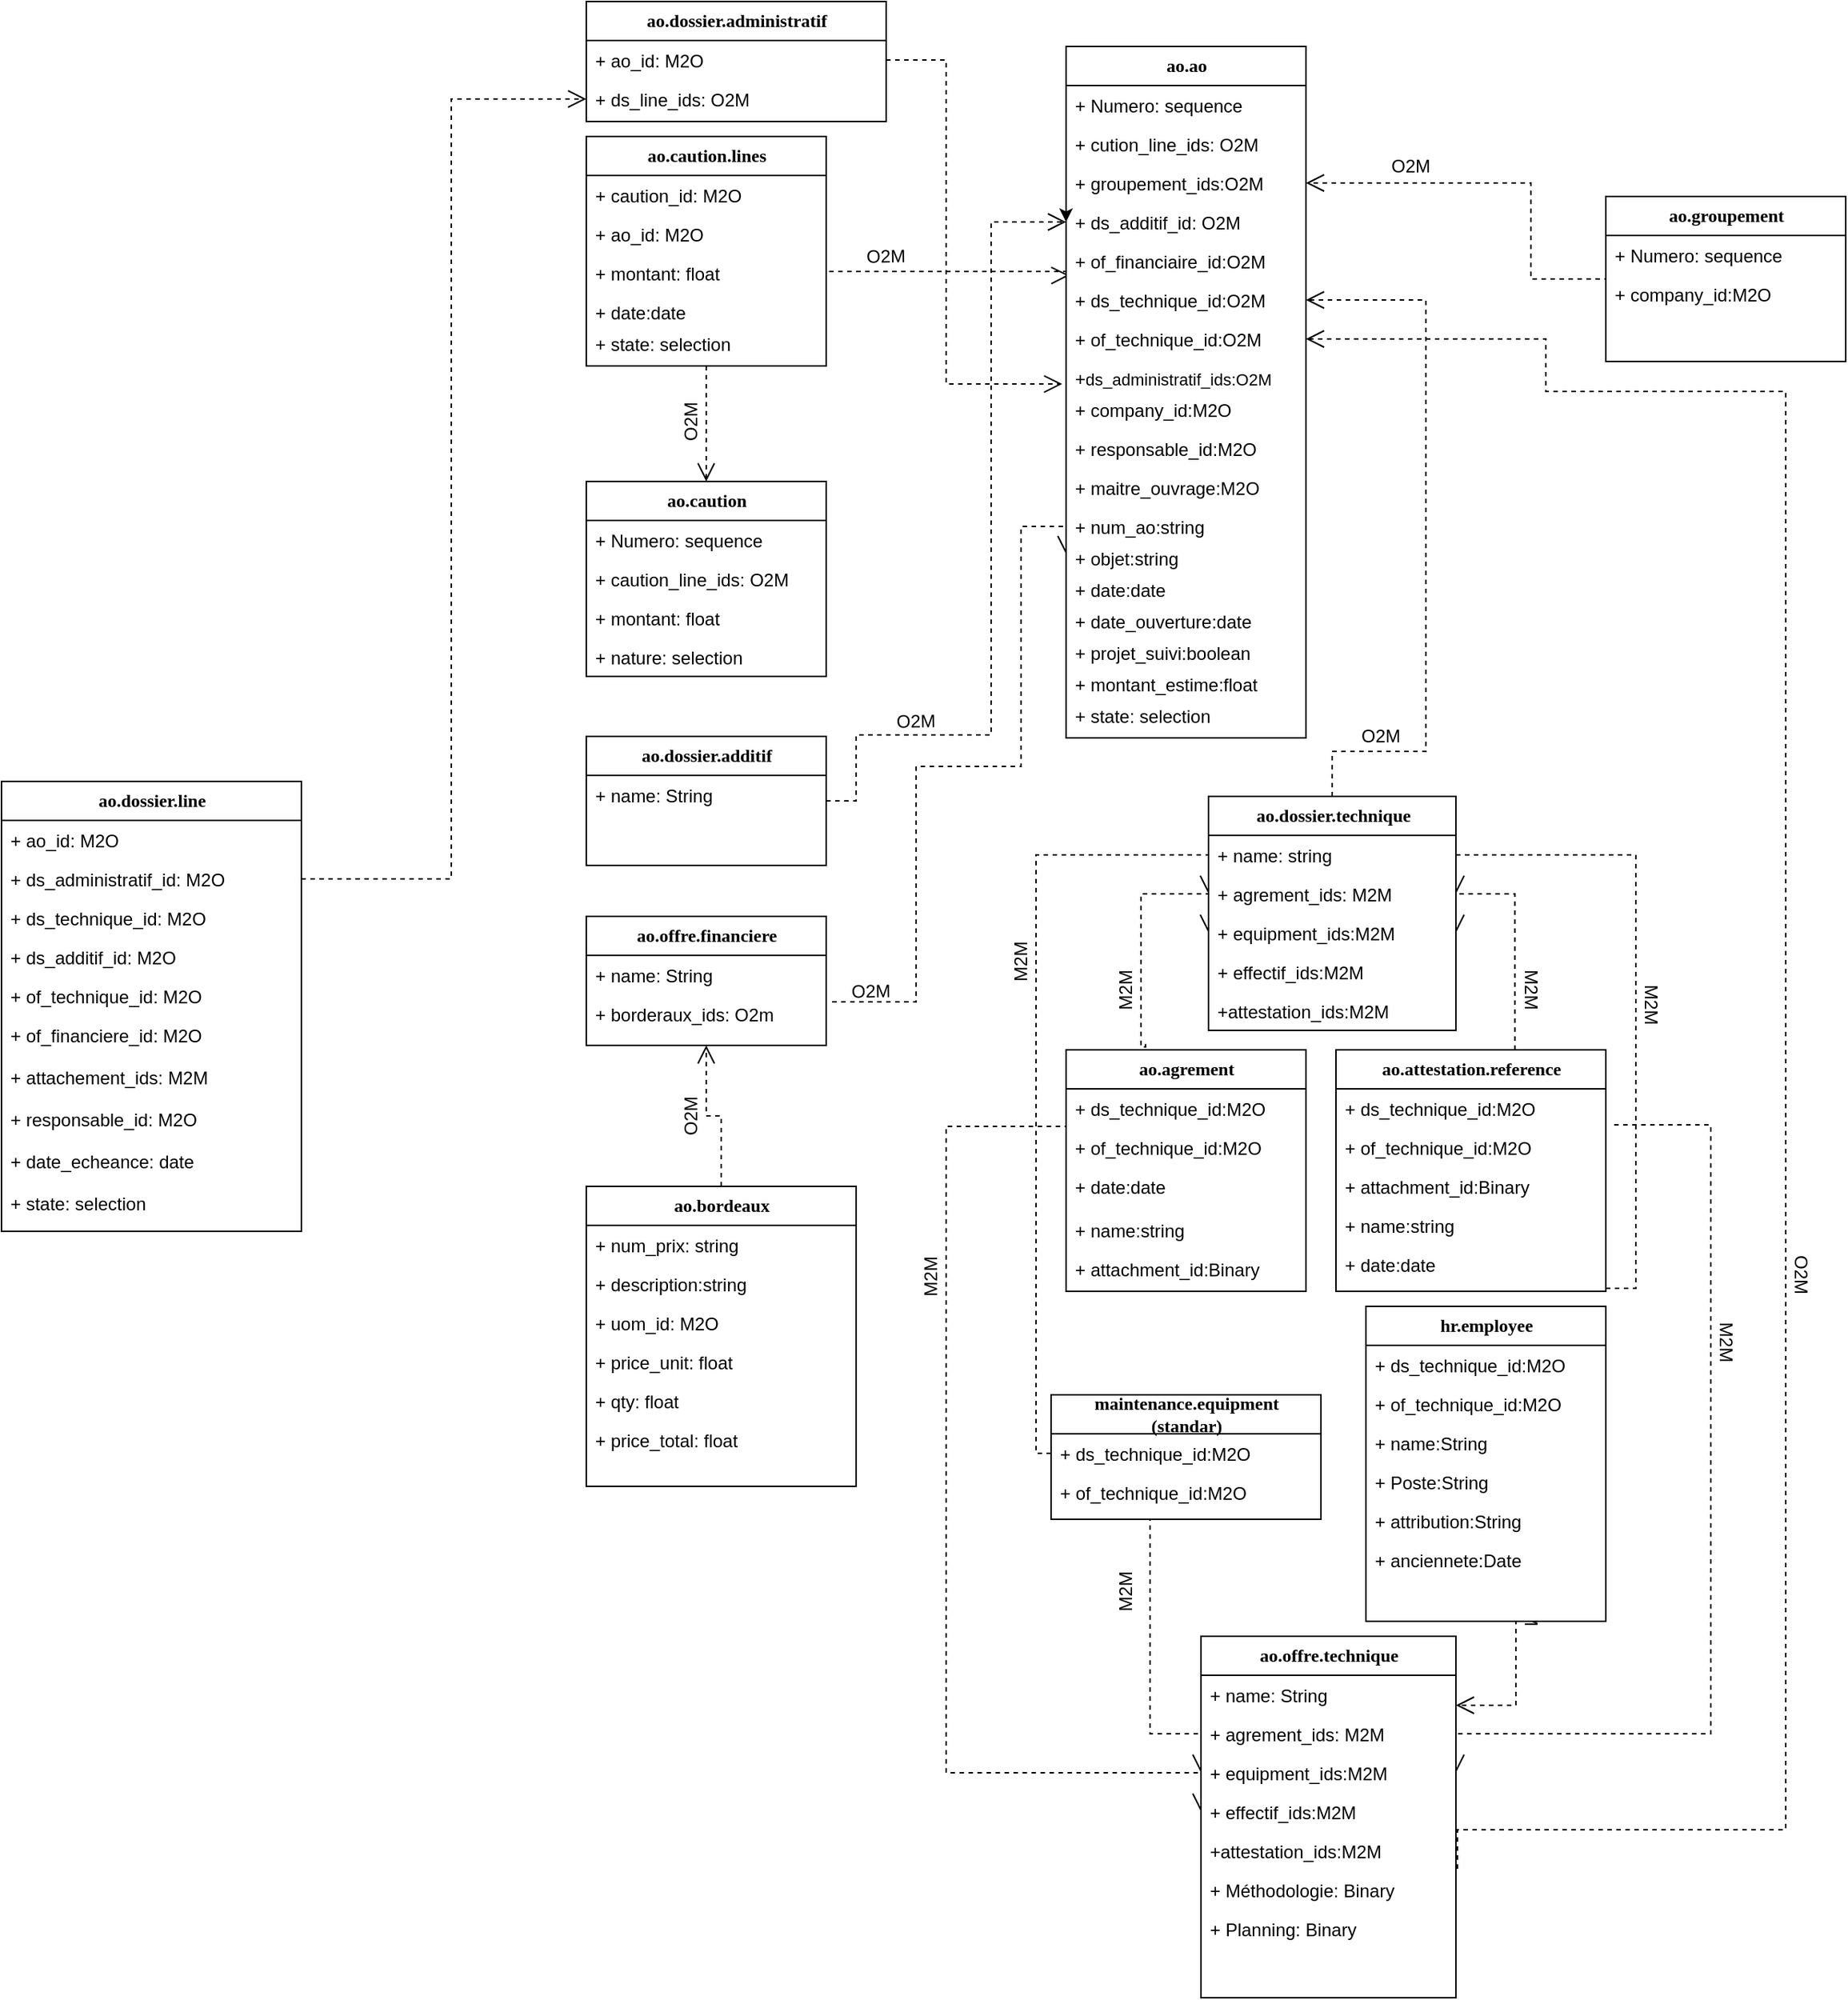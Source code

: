 <mxfile version="13.4.1" type="github"><diagram name="Page-1" id="c4acf3e9-155e-7222-9cf6-157b1a14988f"><mxGraphModel dx="2205" dy="1876" grid="1" gridSize="10" guides="1" tooltips="1" connect="1" arrows="1" fold="1" page="1" pageScale="1" pageWidth="850" pageHeight="1100" background="#ffffff" math="0" shadow="0"><root><mxCell id="0"/><mxCell id="1" parent="0"/><mxCell id="5d2195bd80daf111-40" style="edgeStyle=orthogonalEdgeStyle;rounded=0;html=1;dashed=1;labelBackgroundColor=none;startFill=0;endArrow=open;endFill=0;endSize=10;fontFamily=Verdana;fontSize=10;exitX=1;exitY=0.5;exitDx=0;exitDy=0;entryX=0;entryY=0.5;entryDx=0;entryDy=0;" parent="1" source="17acba5748e5396b-2" target="WV_lmoebEp6Y9uJP4gYy-7" edge="1"><mxGeometry relative="1" as="geometry"><Array as="points"><mxPoint x="190" y="323"/><mxPoint x="190" y="279"/><mxPoint x="280" y="279"/><mxPoint x="280" y="-63"/></Array><mxPoint x="170" y="279" as="sourcePoint"/><mxPoint x="340" y="190" as="targetPoint"/></mxGeometry></mxCell><mxCell id="WV_lmoebEp6Y9uJP4gYy-30" style="edgeStyle=orthogonalEdgeStyle;rounded=0;html=1;dashed=1;labelBackgroundColor=none;startFill=0;endArrow=open;endFill=0;endSize=10;fontFamily=Verdana;fontSize=10;exitX=0.5;exitY=0;exitDx=0;exitDy=0;entryX=1;entryY=0.5;entryDx=0;entryDy=0;" parent="1" source="5d2195bd80daf111-5" target="WV_lmoebEp6Y9uJP4gYy-10" edge="1"><mxGeometry relative="1" as="geometry"><Array as="points"><mxPoint x="508" y="290"/><mxPoint x="570" y="290"/><mxPoint x="570" y="-11"/></Array><mxPoint x="50" y="530" as="sourcePoint"/><mxPoint x="530" y="240" as="targetPoint"/></mxGeometry></mxCell><mxCell id="WV_lmoebEp6Y9uJP4gYy-31" style="edgeStyle=orthogonalEdgeStyle;rounded=0;html=1;dashed=1;labelBackgroundColor=none;startFill=0;endArrow=open;endFill=0;endSize=10;fontFamily=Verdana;fontSize=10;entryX=0.014;entryY=-0.131;entryDx=0;entryDy=0;entryPerimeter=0;" parent="1" target="WV_lmoebEp6Y9uJP4gYy-10" edge="1"><mxGeometry relative="1" as="geometry"><Array as="points"><mxPoint x="331" y="-30"/><mxPoint x="331" y="-27"/></Array><mxPoint x="172" y="-30" as="sourcePoint"/><mxPoint x="340" y="100" as="targetPoint"/></mxGeometry></mxCell><mxCell id="WV_lmoebEp6Y9uJP4gYy-32" style="edgeStyle=orthogonalEdgeStyle;rounded=0;html=1;dashed=1;labelBackgroundColor=none;startFill=0;endArrow=open;endFill=0;endSize=10;fontFamily=Verdana;fontSize=10;entryX=0.5;entryY=0;entryDx=0;entryDy=0;exitX=0.5;exitY=1;exitDx=0;exitDy=0;" parent="1" source="WV_lmoebEp6Y9uJP4gYy-11" target="17acba5748e5396b-30" edge="1"><mxGeometry relative="1" as="geometry"><Array as="points"/><mxPoint x="222.08" y="111.996" as="sourcePoint"/><mxPoint x="350" y="110" as="targetPoint"/></mxGeometry></mxCell><mxCell id="WV_lmoebEp6Y9uJP4gYy-33" style="edgeStyle=orthogonalEdgeStyle;rounded=0;html=1;dashed=1;labelBackgroundColor=none;startFill=0;endArrow=open;endFill=0;endSize=10;fontFamily=Verdana;fontSize=10;entryX=1;entryY=0.5;entryDx=0;entryDy=0;exitX=0.013;exitY=1.115;exitDx=0;exitDy=0;exitPerimeter=0;" parent="1" target="WV_lmoebEp6Y9uJP4gYy-8" edge="1"><mxGeometry relative="1" as="geometry"><Array as="points"><mxPoint x="640" y="-25"/><mxPoint x="640" y="-89"/></Array><mxPoint x="692.08" y="-25.01" as="sourcePoint"/><mxPoint x="500" y="161" as="targetPoint"/></mxGeometry></mxCell><mxCell id="WV_lmoebEp6Y9uJP4gYy-34" style="edgeStyle=orthogonalEdgeStyle;rounded=0;html=1;dashed=1;labelBackgroundColor=none;startFill=0;endArrow=open;endFill=0;endSize=10;fontFamily=Verdana;fontSize=10;entryX=0;entryY=0.5;entryDx=0;entryDy=0;exitX=0.331;exitY=-0.024;exitDx=0;exitDy=0;exitPerimeter=0;" parent="1" source="WV_lmoebEp6Y9uJP4gYy-18" target="5d2195bd80daf111-7" edge="1"><mxGeometry relative="1" as="geometry"><Array as="points"><mxPoint x="380" y="487"/><mxPoint x="380" y="385"/></Array><mxPoint x="140" y="299" as="sourcePoint"/><mxPoint x="140" y="249" as="targetPoint"/></mxGeometry></mxCell><mxCell id="WV_lmoebEp6Y9uJP4gYy-35" style="edgeStyle=orthogonalEdgeStyle;rounded=0;html=1;dashed=1;labelBackgroundColor=none;startFill=0;endArrow=open;endFill=0;endSize=10;fontFamily=Verdana;fontSize=10;entryX=1;entryY=0.5;entryDx=0;entryDy=0;exitX=0.663;exitY=0;exitDx=0;exitDy=0;exitPerimeter=0;" parent="1" source="WV_lmoebEp6Y9uJP4gYy-21" target="5d2195bd80daf111-7" edge="1"><mxGeometry relative="1" as="geometry"><Array as="points"><mxPoint x="629" y="385"/></Array><mxPoint x="392.96" y="497.008" as="sourcePoint"/><mxPoint x="430" y="404" as="targetPoint"/></mxGeometry></mxCell><mxCell id="WV_lmoebEp6Y9uJP4gYy-36" style="edgeStyle=orthogonalEdgeStyle;rounded=0;html=1;dashed=1;labelBackgroundColor=none;startFill=0;endArrow=open;endFill=0;endSize=10;fontFamily=Verdana;fontSize=10;entryX=0;entryY=0.5;entryDx=0;entryDy=0;exitX=0;exitY=0.5;exitDx=0;exitDy=0;" parent="1" source="WV_lmoebEp6Y9uJP4gYy-82" target="5d2195bd80daf111-6" edge="1"><mxGeometry relative="1" as="geometry"><Array as="points"><mxPoint x="310" y="758"/><mxPoint x="310" y="359"/><mxPoint x="425" y="359"/></Array><mxPoint x="329.04" y="639.004" as="sourcePoint"/><mxPoint x="430" y="404" as="targetPoint"/></mxGeometry></mxCell><mxCell id="WV_lmoebEp6Y9uJP4gYy-37" style="edgeStyle=orthogonalEdgeStyle;rounded=0;html=1;dashed=1;labelBackgroundColor=none;startFill=0;endArrow=open;endFill=0;endSize=10;fontFamily=Verdana;fontSize=10;entryX=1;entryY=0.5;entryDx=0;entryDy=0;exitX=1;exitY=0.5;exitDx=0;exitDy=0;" parent="1" target="5d2195bd80daf111-6" edge="1"><mxGeometry relative="1" as="geometry"><Array as="points"><mxPoint x="710" y="648"/><mxPoint x="710" y="359"/></Array><mxPoint x="690" y="648" as="sourcePoint"/><mxPoint x="590" y="404" as="targetPoint"/></mxGeometry></mxCell><mxCell id="WV_lmoebEp6Y9uJP4gYy-38" style="edgeStyle=orthogonalEdgeStyle;rounded=0;html=1;dashed=1;labelBackgroundColor=none;startFill=0;endArrow=open;endFill=0;endSize=10;fontFamily=Verdana;fontSize=10;entryX=0;entryY=0.5;entryDx=0;entryDy=0;" parent="1" target="WV_lmoebEp6Y9uJP4gYy-74" edge="1"><mxGeometry relative="1" as="geometry"><Array as="points"><mxPoint x="386" y="945"/></Array><mxPoint x="386" y="800" as="sourcePoint"/><mxPoint x="420" y="768" as="targetPoint"/></mxGeometry></mxCell><mxCell id="WV_lmoebEp6Y9uJP4gYy-39" style="edgeStyle=orthogonalEdgeStyle;rounded=0;html=1;dashed=1;labelBackgroundColor=none;startFill=0;endArrow=open;endFill=0;endSize=10;fontFamily=Verdana;fontSize=10;" parent="1" edge="1"><mxGeometry relative="1" as="geometry"><Array as="points"><mxPoint x="630" y="926"/></Array><mxPoint x="630" y="689" as="sourcePoint"/><mxPoint x="590" y="926" as="targetPoint"/></mxGeometry></mxCell><mxCell id="WV_lmoebEp6Y9uJP4gYy-41" style="edgeStyle=orthogonalEdgeStyle;rounded=0;html=1;dashed=1;labelBackgroundColor=none;startFill=0;endArrow=open;endFill=0;endSize=10;fontFamily=Verdana;fontSize=10;entryX=0;entryY=0.5;entryDx=0;entryDy=0;exitX=0.013;exitY=-0.038;exitDx=0;exitDy=0;exitPerimeter=0;" parent="1" target="WV_lmoebEp6Y9uJP4gYy-75" edge="1"><mxGeometry relative="1" as="geometry"><Array as="points"><mxPoint x="250" y="540"/><mxPoint x="250" y="971"/></Array><mxPoint x="332.08" y="540.012" as="sourcePoint"/><mxPoint x="420" y="769" as="targetPoint"/></mxGeometry></mxCell><mxCell id="WV_lmoebEp6Y9uJP4gYy-42" style="edgeStyle=orthogonalEdgeStyle;rounded=0;html=1;dashed=1;labelBackgroundColor=none;startFill=0;endArrow=open;endFill=0;endSize=10;fontFamily=Verdana;fontSize=10;entryX=1;entryY=0.5;entryDx=0;entryDy=0;exitX=1.031;exitY=0.923;exitDx=0;exitDy=0;exitPerimeter=0;" parent="1" target="WV_lmoebEp6Y9uJP4gYy-74" edge="1"><mxGeometry relative="1" as="geometry"><Array as="points"><mxPoint x="760" y="539"/><mxPoint x="760" y="945"/></Array><mxPoint x="695.58" y="538.998" as="sourcePoint"/><mxPoint x="590" y="769" as="targetPoint"/></mxGeometry></mxCell><mxCell id="WV_lmoebEp6Y9uJP4gYy-43" style="edgeStyle=orthogonalEdgeStyle;rounded=0;html=1;dashed=1;labelBackgroundColor=none;startFill=0;endArrow=open;endFill=0;endSize=10;fontFamily=Verdana;fontSize=10;entryX=1;entryY=0.5;entryDx=0;entryDy=0;exitX=1.006;exitY=0.962;exitDx=0;exitDy=0;exitPerimeter=0;" parent="1" source="WV_lmoebEp6Y9uJP4gYy-76" target="WV_lmoebEp6Y9uJP4gYy-68" edge="1"><mxGeometry relative="1" as="geometry"><Array as="points"><mxPoint x="810" y="1009"/><mxPoint x="810" y="50"/><mxPoint x="650" y="50"/><mxPoint x="650" y="15"/></Array><mxPoint x="694.96" y="499.998" as="sourcePoint"/><mxPoint x="590" y="755" as="targetPoint"/></mxGeometry></mxCell><mxCell id="17acba5748e5396b-30" value="&lt;b&gt;&lt;font style=&quot;font-size: 12px&quot;&gt;ao.caution&lt;/font&gt;&lt;/b&gt;" style="swimlane;html=1;fontStyle=0;childLayout=stackLayout;horizontal=1;startSize=26;fillColor=none;horizontalStack=0;resizeParent=1;resizeLast=0;collapsible=1;marginBottom=0;swimlaneFillColor=#ffffff;rounded=0;shadow=0;comic=0;labelBackgroundColor=none;strokeWidth=1;fontFamily=Verdana;fontSize=10;align=center;" parent="1" vertex="1"><mxGeometry x="10" y="110" width="160" height="130" as="geometry"/></mxCell><mxCell id="WV_lmoebEp6Y9uJP4gYy-109" value="+ Numero: sequence" style="text;html=1;strokeColor=none;fillColor=none;align=left;verticalAlign=top;spacingLeft=4;spacingRight=4;whiteSpace=wrap;overflow=hidden;rotatable=0;points=[[0,0.5],[1,0.5]];portConstraint=eastwest;" parent="17acba5748e5396b-30" vertex="1"><mxGeometry y="26" width="160" height="26" as="geometry"/></mxCell><mxCell id="17acba5748e5396b-31" value="+ caution_line_ids: O2M" style="text;html=1;strokeColor=none;fillColor=none;align=left;verticalAlign=top;spacingLeft=4;spacingRight=4;whiteSpace=wrap;overflow=hidden;rotatable=0;points=[[0,0.5],[1,0.5]];portConstraint=eastwest;" parent="17acba5748e5396b-30" vertex="1"><mxGeometry y="52" width="160" height="26" as="geometry"/></mxCell><mxCell id="WV_lmoebEp6Y9uJP4gYy-96" value="+ montant: float" style="text;html=1;strokeColor=none;fillColor=none;align=left;verticalAlign=top;spacingLeft=4;spacingRight=4;whiteSpace=wrap;overflow=hidden;rotatable=0;points=[[0,0.5],[1,0.5]];portConstraint=eastwest;" parent="17acba5748e5396b-30" vertex="1"><mxGeometry y="78" width="160" height="26" as="geometry"/></mxCell><mxCell id="WV_lmoebEp6Y9uJP4gYy-111" value="+ nature: selection" style="text;html=1;strokeColor=none;fillColor=none;align=left;verticalAlign=top;spacingLeft=4;spacingRight=4;whiteSpace=wrap;overflow=hidden;rotatable=0;points=[[0,0.5],[1,0.5]];portConstraint=eastwest;" parent="17acba5748e5396b-30" vertex="1"><mxGeometry y="104" width="160" height="26" as="geometry"/></mxCell><mxCell id="WV_lmoebEp6Y9uJP4gYy-44" value="&lt;font size=&quot;1&quot;&gt;&lt;b style=&quot;font-size: 12px&quot;&gt;ao.offre.financiere&lt;/b&gt;&lt;/font&gt; " style="swimlane;html=1;fontStyle=0;childLayout=stackLayout;horizontal=1;startSize=26;fillColor=none;horizontalStack=0;resizeParent=1;resizeLast=0;collapsible=1;marginBottom=0;swimlaneFillColor=#ffffff;rounded=0;shadow=0;comic=0;labelBackgroundColor=none;strokeWidth=1;fontFamily=Verdana;fontSize=10;align=center;" parent="1" vertex="1"><mxGeometry x="10" y="400" width="160" height="86" as="geometry"><mxRectangle x="10" y="400" width="130" height="26" as="alternateBounds"/></mxGeometry></mxCell><mxCell id="WV_lmoebEp6Y9uJP4gYy-166" value="+ name: String" style="text;html=1;strokeColor=none;fillColor=none;align=left;verticalAlign=top;spacingLeft=4;spacingRight=4;whiteSpace=wrap;overflow=hidden;rotatable=0;points=[[0,0.5],[1,0.5]];portConstraint=eastwest;" parent="WV_lmoebEp6Y9uJP4gYy-44" vertex="1"><mxGeometry y="26" width="160" height="26" as="geometry"/></mxCell><mxCell id="WV_lmoebEp6Y9uJP4gYy-45" value="+ borderaux_ids: O2m" style="text;html=1;strokeColor=none;fillColor=none;align=left;verticalAlign=top;spacingLeft=4;spacingRight=4;whiteSpace=wrap;overflow=hidden;rotatable=0;points=[[0,0.5],[1,0.5]];portConstraint=eastwest;" parent="WV_lmoebEp6Y9uJP4gYy-44" vertex="1"><mxGeometry y="52" width="160" height="26" as="geometry"/></mxCell><mxCell id="WV_lmoebEp6Y9uJP4gYy-47" style="edgeStyle=orthogonalEdgeStyle;rounded=0;html=1;dashed=1;labelBackgroundColor=none;startFill=0;endArrow=open;endFill=0;endSize=10;fontFamily=Verdana;fontSize=10;exitX=1.025;exitY=0.192;exitDx=0;exitDy=0;exitPerimeter=0;entryX=0;entryY=0.5;entryDx=0;entryDy=0;" parent="1" target="WV_lmoebEp6Y9uJP4gYy-114" edge="1"><mxGeometry relative="1" as="geometry"><Array as="points"><mxPoint x="230" y="457"/><mxPoint x="230" y="300"/><mxPoint x="300" y="300"/><mxPoint x="300" y="140"/><mxPoint x="330" y="140"/></Array><mxPoint x="174" y="456.992" as="sourcePoint"/><mxPoint x="350" y="134" as="targetPoint"/></mxGeometry></mxCell><mxCell id="5d2195bd80daf111-1" value="&lt;font style=&quot;font-size: 12px&quot;&gt;&lt;b&gt;ao.bordeaux&lt;/b&gt;&lt;/font&gt;" style="swimlane;html=1;fontStyle=0;childLayout=stackLayout;horizontal=1;startSize=26;fillColor=none;horizontalStack=0;resizeParent=1;resizeLast=0;collapsible=1;marginBottom=0;swimlaneFillColor=#ffffff;rounded=0;shadow=0;comic=0;labelBackgroundColor=none;strokeWidth=1;fontFamily=Verdana;fontSize=10;align=center;" parent="1" vertex="1"><mxGeometry x="10" y="580" width="180" height="200" as="geometry"/></mxCell><mxCell id="WV_lmoebEp6Y9uJP4gYy-103" value="+ num_prix: string" style="text;html=1;strokeColor=none;fillColor=none;align=left;verticalAlign=top;spacingLeft=4;spacingRight=4;whiteSpace=wrap;overflow=hidden;rotatable=0;points=[[0,0.5],[1,0.5]];portConstraint=eastwest;" parent="5d2195bd80daf111-1" vertex="1"><mxGeometry y="26" width="180" height="26" as="geometry"/></mxCell><mxCell id="WV_lmoebEp6Y9uJP4gYy-104" value="+ description:string" style="text;html=1;strokeColor=none;fillColor=none;align=left;verticalAlign=top;spacingLeft=4;spacingRight=4;whiteSpace=wrap;overflow=hidden;rotatable=0;points=[[0,0.5],[1,0.5]];portConstraint=eastwest;" parent="5d2195bd80daf111-1" vertex="1"><mxGeometry y="52" width="180" height="26" as="geometry"/></mxCell><mxCell id="WV_lmoebEp6Y9uJP4gYy-105" value="+ uom_id: M2O" style="text;html=1;strokeColor=none;fillColor=none;align=left;verticalAlign=top;spacingLeft=4;spacingRight=4;whiteSpace=wrap;overflow=hidden;rotatable=0;points=[[0,0.5],[1,0.5]];portConstraint=eastwest;" parent="5d2195bd80daf111-1" vertex="1"><mxGeometry y="78" width="180" height="26" as="geometry"/></mxCell><mxCell id="WV_lmoebEp6Y9uJP4gYy-106" value="+ price_unit: float" style="text;html=1;strokeColor=none;fillColor=none;align=left;verticalAlign=top;spacingLeft=4;spacingRight=4;whiteSpace=wrap;overflow=hidden;rotatable=0;points=[[0,0.5],[1,0.5]];portConstraint=eastwest;" parent="5d2195bd80daf111-1" vertex="1"><mxGeometry y="104" width="180" height="26" as="geometry"/></mxCell><mxCell id="WV_lmoebEp6Y9uJP4gYy-107" value="+ qty: float" style="text;html=1;strokeColor=none;fillColor=none;align=left;verticalAlign=top;spacingLeft=4;spacingRight=4;whiteSpace=wrap;overflow=hidden;rotatable=0;points=[[0,0.5],[1,0.5]];portConstraint=eastwest;" parent="5d2195bd80daf111-1" vertex="1"><mxGeometry y="130" width="180" height="26" as="geometry"/></mxCell><mxCell id="WV_lmoebEp6Y9uJP4gYy-108" value="+ price_total: float" style="text;html=1;strokeColor=none;fillColor=none;align=left;verticalAlign=top;spacingLeft=4;spacingRight=4;whiteSpace=wrap;overflow=hidden;rotatable=0;points=[[0,0.5],[1,0.5]];portConstraint=eastwest;" parent="5d2195bd80daf111-1" vertex="1"><mxGeometry y="156" width="180" height="26" as="geometry"/></mxCell><mxCell id="WV_lmoebEp6Y9uJP4gYy-48" style="edgeStyle=orthogonalEdgeStyle;rounded=0;html=1;dashed=1;labelBackgroundColor=none;startFill=0;endArrow=open;endFill=0;endSize=10;fontFamily=Verdana;fontSize=10;exitX=0.5;exitY=0;exitDx=0;exitDy=0;entryX=0.5;entryY=1;entryDx=0;entryDy=0;" parent="1" source="5d2195bd80daf111-1" target="WV_lmoebEp6Y9uJP4gYy-44" edge="1"><mxGeometry relative="1" as="geometry"><Array as="points"/><mxPoint x="184" y="466.992" as="sourcePoint"/><mxPoint x="90" y="520" as="targetPoint"/></mxGeometry></mxCell><mxCell id="WV_lmoebEp6Y9uJP4gYy-49" value="M2M" style="text;html=1;strokeColor=none;fillColor=none;align=center;verticalAlign=middle;whiteSpace=wrap;rounded=0;rotation=90;" parent="1" vertex="1"><mxGeometry x="620" y="439" width="40" height="20" as="geometry"/></mxCell><mxCell id="WV_lmoebEp6Y9uJP4gYy-50" value="M2M" style="text;html=1;strokeColor=none;fillColor=none;align=center;verticalAlign=middle;whiteSpace=wrap;rounded=0;rotation=90;" parent="1" vertex="1"><mxGeometry x="620" y="850" width="40" height="20" as="geometry"/></mxCell><mxCell id="WV_lmoebEp6Y9uJP4gYy-52" value="M2M" style="text;html=1;strokeColor=none;fillColor=none;align=center;verticalAlign=middle;whiteSpace=wrap;rounded=0;rotation=-90;" parent="1" vertex="1"><mxGeometry x="350" y="840" width="40" height="20" as="geometry"/></mxCell><mxCell id="WV_lmoebEp6Y9uJP4gYy-53" value="M2M" style="text;html=1;strokeColor=none;fillColor=none;align=center;verticalAlign=middle;whiteSpace=wrap;rounded=0;rotation=-90;" parent="1" vertex="1"><mxGeometry x="350" y="439" width="40" height="20" as="geometry"/></mxCell><mxCell id="WV_lmoebEp6Y9uJP4gYy-54" value="M2M" style="text;html=1;strokeColor=none;fillColor=none;align=center;verticalAlign=middle;whiteSpace=wrap;rounded=0;rotation=-90;" parent="1" vertex="1"><mxGeometry x="280" y="420" width="40" height="20" as="geometry"/></mxCell><mxCell id="WV_lmoebEp6Y9uJP4gYy-55" value="M2M" style="text;html=1;strokeColor=none;fillColor=none;align=center;verticalAlign=middle;whiteSpace=wrap;rounded=0;rotation=-90;" parent="1" vertex="1"><mxGeometry x="220" y="630" width="40" height="20" as="geometry"/></mxCell><mxCell id="WV_lmoebEp6Y9uJP4gYy-56" value="M2M" style="text;html=1;strokeColor=none;fillColor=none;align=center;verticalAlign=middle;whiteSpace=wrap;rounded=0;rotation=90;" parent="1" vertex="1"><mxGeometry x="700" y="449" width="40" height="20" as="geometry"/></mxCell><mxCell id="WV_lmoebEp6Y9uJP4gYy-57" value="M2M" style="text;html=1;strokeColor=none;fillColor=none;align=center;verticalAlign=middle;whiteSpace=wrap;rounded=0;rotation=90;" parent="1" vertex="1"><mxGeometry x="750" y="674" width="40" height="20" as="geometry"/></mxCell><mxCell id="WV_lmoebEp6Y9uJP4gYy-58" value="O2M" style="text;html=1;strokeColor=none;fillColor=none;align=center;verticalAlign=middle;whiteSpace=wrap;rounded=0;rotation=-90;" parent="1" vertex="1"><mxGeometry x="60" y="523" width="40" height="20" as="geometry"/></mxCell><mxCell id="WV_lmoebEp6Y9uJP4gYy-59" value="O2M" style="text;html=1;strokeColor=none;fillColor=none;align=center;verticalAlign=middle;whiteSpace=wrap;rounded=0;rotation=-90;" parent="1" vertex="1"><mxGeometry x="60" y="60" width="40" height="20" as="geometry"/></mxCell><mxCell id="WV_lmoebEp6Y9uJP4gYy-61" value="O2M" style="text;html=1;strokeColor=none;fillColor=none;align=center;verticalAlign=middle;whiteSpace=wrap;rounded=0;rotation=-1;" parent="1" vertex="1"><mxGeometry x="190" y="-50" width="40" height="20" as="geometry"/></mxCell><mxCell id="WV_lmoebEp6Y9uJP4gYy-62" value="O2M" style="text;html=1;strokeColor=none;fillColor=none;align=center;verticalAlign=middle;whiteSpace=wrap;rounded=0;rotation=0;" parent="1" vertex="1"><mxGeometry x="540" y="-110" width="40" height="20" as="geometry"/></mxCell><mxCell id="WV_lmoebEp6Y9uJP4gYy-63" value="O2M" style="text;html=1;strokeColor=none;fillColor=none;align=center;verticalAlign=middle;whiteSpace=wrap;rounded=0;rotation=-1;" parent="1" vertex="1"><mxGeometry x="210" y="260" width="40" height="20" as="geometry"/></mxCell><mxCell id="WV_lmoebEp6Y9uJP4gYy-64" value="O2M" style="text;html=1;strokeColor=none;fillColor=none;align=center;verticalAlign=middle;whiteSpace=wrap;rounded=0;rotation=-1;" parent="1" vertex="1"><mxGeometry x="180" y="440" width="40" height="20" as="geometry"/></mxCell><mxCell id="WV_lmoebEp6Y9uJP4gYy-65" value="O2M" style="text;html=1;strokeColor=none;fillColor=none;align=center;verticalAlign=middle;whiteSpace=wrap;rounded=0;rotation=90;" parent="1" vertex="1"><mxGeometry x="800" y="629" width="40" height="20" as="geometry"/></mxCell><mxCell id="WV_lmoebEp6Y9uJP4gYy-66" value="O2M" style="text;html=1;strokeColor=none;fillColor=none;align=center;verticalAlign=middle;whiteSpace=wrap;rounded=0;rotation=0;" parent="1" vertex="1"><mxGeometry x="520" y="270" width="40" height="20" as="geometry"/></mxCell><mxCell id="17acba5748e5396b-20" value="&lt;b&gt;&lt;font style=&quot;font-size: 12px&quot;&gt;ao.groupement&lt;/font&gt;&lt;/b&gt;" style="swimlane;html=1;fontStyle=0;childLayout=stackLayout;horizontal=1;startSize=26;fillColor=none;horizontalStack=0;resizeParent=1;resizeLast=0;collapsible=1;marginBottom=0;swimlaneFillColor=#ffffff;rounded=0;shadow=0;comic=0;labelBackgroundColor=none;strokeWidth=1;fontFamily=Verdana;fontSize=10;align=center;" parent="1" vertex="1"><mxGeometry x="690" y="-80" width="160" height="110" as="geometry"/></mxCell><mxCell id="WV_lmoebEp6Y9uJP4gYy-88" value="+ Numero: sequence" style="text;html=1;strokeColor=none;fillColor=none;align=left;verticalAlign=top;spacingLeft=4;spacingRight=4;whiteSpace=wrap;overflow=hidden;rotatable=0;points=[[0,0.5],[1,0.5]];portConstraint=eastwest;" parent="17acba5748e5396b-20" vertex="1"><mxGeometry y="26" width="160" height="26" as="geometry"/></mxCell><mxCell id="WV_lmoebEp6Y9uJP4gYy-110" value="+ company_id:M2O" style="text;html=1;strokeColor=none;fillColor=none;align=left;verticalAlign=top;spacingLeft=4;spacingRight=4;whiteSpace=wrap;overflow=hidden;rotatable=0;points=[[0,0.5],[1,0.5]];portConstraint=eastwest;" parent="17acba5748e5396b-20" vertex="1"><mxGeometry y="52" width="160" height="26" as="geometry"/></mxCell><mxCell id="WV_lmoebEp6Y9uJP4gYy-21" value="&lt;font style=&quot;font-size: 12px&quot;&gt;&lt;b&gt;ao.attestation.reference&lt;/b&gt;&lt;/font&gt;" style="swimlane;html=1;fontStyle=0;childLayout=stackLayout;horizontal=1;startSize=26;fillColor=none;horizontalStack=0;resizeParent=1;resizeLast=0;collapsible=1;marginBottom=0;swimlaneFillColor=#ffffff;rounded=0;shadow=0;comic=0;labelBackgroundColor=none;strokeWidth=1;fontFamily=Verdana;fontSize=10;align=center;" parent="1" vertex="1"><mxGeometry x="510" y="489" width="180" height="161" as="geometry"><mxRectangle x="650" y="520" width="90" height="26" as="alternateBounds"/></mxGeometry></mxCell><mxCell id="WV_lmoebEp6Y9uJP4gYy-81" value="+ ds_technique_id:M2O" style="text;html=1;strokeColor=none;fillColor=none;align=left;verticalAlign=top;spacingLeft=4;spacingRight=4;whiteSpace=wrap;overflow=hidden;rotatable=0;points=[[0,0.5],[1,0.5]];portConstraint=eastwest;" parent="WV_lmoebEp6Y9uJP4gYy-21" vertex="1"><mxGeometry y="26" width="180" height="26" as="geometry"/></mxCell><mxCell id="WV_lmoebEp6Y9uJP4gYy-85" value="+ of_technique_id:M2O" style="text;html=1;strokeColor=none;fillColor=none;align=left;verticalAlign=top;spacingLeft=4;spacingRight=4;whiteSpace=wrap;overflow=hidden;rotatable=0;points=[[0,0.5],[1,0.5]];portConstraint=eastwest;" parent="WV_lmoebEp6Y9uJP4gYy-21" vertex="1"><mxGeometry y="52" width="180" height="26" as="geometry"/></mxCell><mxCell id="WV_lmoebEp6Y9uJP4gYy-165" value="+ attachment_id:Binary" style="text;html=1;strokeColor=none;fillColor=none;align=left;verticalAlign=top;spacingLeft=4;spacingRight=4;whiteSpace=wrap;overflow=hidden;rotatable=0;points=[[0,0.5],[1,0.5]];portConstraint=eastwest;" parent="WV_lmoebEp6Y9uJP4gYy-21" vertex="1"><mxGeometry y="78" width="180" height="26" as="geometry"/></mxCell><mxCell id="WV_lmoebEp6Y9uJP4gYy-164" value="+ name:string" style="text;html=1;strokeColor=none;fillColor=none;align=left;verticalAlign=top;spacingLeft=4;spacingRight=4;whiteSpace=wrap;overflow=hidden;rotatable=0;points=[[0,0.5],[1,0.5]];portConstraint=eastwest;" parent="WV_lmoebEp6Y9uJP4gYy-21" vertex="1"><mxGeometry y="104" width="180" height="26" as="geometry"/></mxCell><mxCell id="WV_lmoebEp6Y9uJP4gYy-163" value="+ date:date" style="text;html=1;strokeColor=none;fillColor=none;align=left;verticalAlign=top;spacingLeft=4;spacingRight=4;whiteSpace=wrap;overflow=hidden;rotatable=0;points=[[0,0.5],[1,0.5]];portConstraint=eastwest;" parent="WV_lmoebEp6Y9uJP4gYy-21" vertex="1"><mxGeometry y="130" width="180" height="29" as="geometry"/></mxCell><mxCell id="WV_lmoebEp6Y9uJP4gYy-18" value="&lt;font style=&quot;font-size: 12px&quot;&gt;&lt;b&gt;ao.agrement&lt;/b&gt;&lt;/font&gt;" style="swimlane;html=1;fontStyle=0;childLayout=stackLayout;horizontal=1;startSize=26;fillColor=none;horizontalStack=0;resizeParent=1;resizeLast=0;collapsible=1;marginBottom=0;swimlaneFillColor=#ffffff;rounded=0;shadow=0;comic=0;labelBackgroundColor=none;strokeWidth=1;fontFamily=Verdana;fontSize=10;align=center;" parent="1" vertex="1"><mxGeometry x="330" y="489" width="160" height="161" as="geometry"><mxRectangle x="650" y="520" width="90" height="26" as="alternateBounds"/></mxGeometry></mxCell><mxCell id="WV_lmoebEp6Y9uJP4gYy-19" value="+ ds_technique_id:M2O" style="text;html=1;strokeColor=none;fillColor=none;align=left;verticalAlign=top;spacingLeft=4;spacingRight=4;whiteSpace=wrap;overflow=hidden;rotatable=0;points=[[0,0.5],[1,0.5]];portConstraint=eastwest;" parent="WV_lmoebEp6Y9uJP4gYy-18" vertex="1"><mxGeometry y="26" width="160" height="26" as="geometry"/></mxCell><mxCell id="WV_lmoebEp6Y9uJP4gYy-84" value="+ of_technique_id:M2O" style="text;html=1;strokeColor=none;fillColor=none;align=left;verticalAlign=top;spacingLeft=4;spacingRight=4;whiteSpace=wrap;overflow=hidden;rotatable=0;points=[[0,0.5],[1,0.5]];portConstraint=eastwest;" parent="WV_lmoebEp6Y9uJP4gYy-18" vertex="1"><mxGeometry y="52" width="160" height="26" as="geometry"/></mxCell><mxCell id="WV_lmoebEp6Y9uJP4gYy-160" value="+ date:date" style="text;html=1;strokeColor=none;fillColor=none;align=left;verticalAlign=top;spacingLeft=4;spacingRight=4;whiteSpace=wrap;overflow=hidden;rotatable=0;points=[[0,0.5],[1,0.5]];portConstraint=eastwest;" parent="WV_lmoebEp6Y9uJP4gYy-18" vertex="1"><mxGeometry y="78" width="160" height="29" as="geometry"/></mxCell><mxCell id="WV_lmoebEp6Y9uJP4gYy-161" value="+ name:string" style="text;html=1;strokeColor=none;fillColor=none;align=left;verticalAlign=top;spacingLeft=4;spacingRight=4;whiteSpace=wrap;overflow=hidden;rotatable=0;points=[[0,0.5],[1,0.5]];portConstraint=eastwest;" parent="WV_lmoebEp6Y9uJP4gYy-18" vertex="1"><mxGeometry y="107" width="160" height="26" as="geometry"/></mxCell><mxCell id="WV_lmoebEp6Y9uJP4gYy-162" value="+ attachment_id:Binary" style="text;html=1;strokeColor=none;fillColor=none;align=left;verticalAlign=top;spacingLeft=4;spacingRight=4;whiteSpace=wrap;overflow=hidden;rotatable=0;points=[[0,0.5],[1,0.5]];portConstraint=eastwest;" parent="WV_lmoebEp6Y9uJP4gYy-18" vertex="1"><mxGeometry y="133" width="160" height="26" as="geometry"/></mxCell><mxCell id="5d2195bd80daf111-5" value="&lt;font style=&quot;font-size: 12px&quot;&gt;&lt;b&gt;ao.dossier.technique&lt;/b&gt;&lt;/font&gt;" style="swimlane;html=1;fontStyle=0;childLayout=stackLayout;horizontal=1;startSize=26;fillColor=none;horizontalStack=0;resizeParent=1;resizeLast=0;collapsible=1;marginBottom=0;swimlaneFillColor=#ffffff;rounded=0;shadow=0;comic=0;labelBackgroundColor=none;strokeWidth=1;fontFamily=Verdana;fontSize=10;align=center;" parent="1" vertex="1"><mxGeometry x="425" y="320" width="165" height="156" as="geometry"><mxRectangle x="650" y="520" width="90" height="26" as="alternateBounds"/></mxGeometry></mxCell><mxCell id="WV_lmoebEp6Y9uJP4gYy-90" value="+ name: string" style="text;html=1;strokeColor=none;fillColor=none;align=left;verticalAlign=top;spacingLeft=4;spacingRight=4;whiteSpace=wrap;overflow=hidden;rotatable=0;points=[[0,0.5],[1,0.5]];portConstraint=eastwest;" parent="5d2195bd80daf111-5" vertex="1"><mxGeometry y="26" width="165" height="26" as="geometry"/></mxCell><mxCell id="5d2195bd80daf111-6" value="+ agrement_ids: M2M" style="text;html=1;strokeColor=none;fillColor=none;align=left;verticalAlign=top;spacingLeft=4;spacingRight=4;whiteSpace=wrap;overflow=hidden;rotatable=0;points=[[0,0.5],[1,0.5]];portConstraint=eastwest;" parent="5d2195bd80daf111-5" vertex="1"><mxGeometry y="52" width="165" height="26" as="geometry"/></mxCell><mxCell id="5d2195bd80daf111-7" value="+ equipment_ids:M2M" style="text;html=1;strokeColor=none;fillColor=none;align=left;verticalAlign=top;spacingLeft=4;spacingRight=4;whiteSpace=wrap;overflow=hidden;rotatable=0;points=[[0,0.5],[1,0.5]];portConstraint=eastwest;" parent="5d2195bd80daf111-5" vertex="1"><mxGeometry y="78" width="165" height="26" as="geometry"/></mxCell><mxCell id="WV_lmoebEp6Y9uJP4gYy-71" value="+ effectif_ids:M2M" style="text;html=1;strokeColor=none;fillColor=none;align=left;verticalAlign=top;spacingLeft=4;spacingRight=4;whiteSpace=wrap;overflow=hidden;rotatable=0;points=[[0,0.5],[1,0.5]];portConstraint=eastwest;" parent="5d2195bd80daf111-5" vertex="1"><mxGeometry y="104" width="165" height="26" as="geometry"/></mxCell><mxCell id="WV_lmoebEp6Y9uJP4gYy-72" value="+attestation_ids:M2M" style="text;html=1;strokeColor=none;fillColor=none;align=left;verticalAlign=top;spacingLeft=4;spacingRight=4;whiteSpace=wrap;overflow=hidden;rotatable=0;points=[[0,0.5],[1,0.5]];portConstraint=eastwest;" parent="5d2195bd80daf111-5" vertex="1"><mxGeometry y="130" width="165" height="26" as="geometry"/></mxCell><mxCell id="WV_lmoebEp6Y9uJP4gYy-27" value="&lt;font style=&quot;font-size: 12px&quot;&gt;&lt;b&gt;ao.offre.technique&lt;/b&gt;&lt;/font&gt;" style="swimlane;html=1;fontStyle=0;childLayout=stackLayout;horizontal=1;startSize=26;fillColor=none;horizontalStack=0;resizeParent=1;resizeLast=0;collapsible=1;marginBottom=0;swimlaneFillColor=#ffffff;rounded=0;shadow=0;comic=0;labelBackgroundColor=none;strokeWidth=1;fontFamily=Verdana;fontSize=10;align=center;" parent="1" vertex="1"><mxGeometry x="420" y="880" width="170" height="241" as="geometry"><mxRectangle x="650" y="520" width="90" height="26" as="alternateBounds"/></mxGeometry></mxCell><mxCell id="WV_lmoebEp6Y9uJP4gYy-91" value="+ name: String" style="text;html=1;strokeColor=none;fillColor=none;align=left;verticalAlign=top;spacingLeft=4;spacingRight=4;whiteSpace=wrap;overflow=hidden;rotatable=0;points=[[0,0.5],[1,0.5]];portConstraint=eastwest;" parent="WV_lmoebEp6Y9uJP4gYy-27" vertex="1"><mxGeometry y="26" width="170" height="26" as="geometry"/></mxCell><mxCell id="WV_lmoebEp6Y9uJP4gYy-73" value="+ agrement_ids: M2M" style="text;html=1;strokeColor=none;fillColor=none;align=left;verticalAlign=top;spacingLeft=4;spacingRight=4;whiteSpace=wrap;overflow=hidden;rotatable=0;points=[[0,0.5],[1,0.5]];portConstraint=eastwest;" parent="WV_lmoebEp6Y9uJP4gYy-27" vertex="1"><mxGeometry y="52" width="170" height="26" as="geometry"/></mxCell><mxCell id="WV_lmoebEp6Y9uJP4gYy-74" value="+ equipment_ids:M2M" style="text;html=1;strokeColor=none;fillColor=none;align=left;verticalAlign=top;spacingLeft=4;spacingRight=4;whiteSpace=wrap;overflow=hidden;rotatable=0;points=[[0,0.5],[1,0.5]];portConstraint=eastwest;" parent="WV_lmoebEp6Y9uJP4gYy-27" vertex="1"><mxGeometry y="78" width="170" height="26" as="geometry"/></mxCell><mxCell id="WV_lmoebEp6Y9uJP4gYy-75" value="+ effectif_ids:M2M" style="text;html=1;strokeColor=none;fillColor=none;align=left;verticalAlign=top;spacingLeft=4;spacingRight=4;whiteSpace=wrap;overflow=hidden;rotatable=0;points=[[0,0.5],[1,0.5]];portConstraint=eastwest;" parent="WV_lmoebEp6Y9uJP4gYy-27" vertex="1"><mxGeometry y="104" width="170" height="26" as="geometry"/></mxCell><mxCell id="WV_lmoebEp6Y9uJP4gYy-76" value="+attestation_ids:M2M" style="text;html=1;strokeColor=none;fillColor=none;align=left;verticalAlign=top;spacingLeft=4;spacingRight=4;whiteSpace=wrap;overflow=hidden;rotatable=0;points=[[0,0.5],[1,0.5]];portConstraint=eastwest;" parent="WV_lmoebEp6Y9uJP4gYy-27" vertex="1"><mxGeometry y="130" width="170" height="26" as="geometry"/></mxCell><mxCell id="WV_lmoebEp6Y9uJP4gYy-97" value="+ Méthodologie: Binary" style="text;html=1;strokeColor=none;fillColor=none;align=left;verticalAlign=top;spacingLeft=4;spacingRight=4;whiteSpace=wrap;overflow=hidden;rotatable=0;points=[[0,0.5],[1,0.5]];portConstraint=eastwest;" parent="WV_lmoebEp6Y9uJP4gYy-27" vertex="1"><mxGeometry y="156" width="170" height="26" as="geometry"/></mxCell><mxCell id="WV_lmoebEp6Y9uJP4gYy-98" value="+ Planning: Binary" style="text;html=1;strokeColor=none;fillColor=none;align=left;verticalAlign=top;spacingLeft=4;spacingRight=4;whiteSpace=wrap;overflow=hidden;rotatable=0;points=[[0,0.5],[1,0.5]];portConstraint=eastwest;" parent="WV_lmoebEp6Y9uJP4gYy-27" vertex="1"><mxGeometry y="182" width="170" height="26" as="geometry"/></mxCell><mxCell id="17acba5748e5396b-2" value="&lt;font style=&quot;font-size: 12px&quot;&gt;&lt;b&gt;ao.dossier.additif&lt;/b&gt;&lt;/font&gt;" style="swimlane;html=1;fontStyle=0;childLayout=stackLayout;horizontal=1;startSize=26;fillColor=none;horizontalStack=0;resizeParent=1;resizeLast=0;collapsible=1;marginBottom=0;swimlaneFillColor=#ffffff;rounded=0;shadow=0;comic=0;labelBackgroundColor=none;strokeWidth=1;fontFamily=Verdana;fontSize=10;align=center;" parent="1" vertex="1"><mxGeometry x="10" y="280" width="160" height="86" as="geometry"/></mxCell><mxCell id="WV_lmoebEp6Y9uJP4gYy-93" value="+ name: String" style="text;html=1;strokeColor=none;fillColor=none;align=left;verticalAlign=top;spacingLeft=4;spacingRight=4;whiteSpace=wrap;overflow=hidden;rotatable=0;points=[[0,0.5],[1,0.5]];portConstraint=eastwest;" parent="17acba5748e5396b-2" vertex="1"><mxGeometry y="26" width="160" height="26" as="geometry"/></mxCell><mxCell id="WV_lmoebEp6Y9uJP4gYy-4" value="&lt;font style=&quot;font-size: 12px&quot;&gt;&lt;b&gt;ao.ao&lt;/b&gt;&lt;/font&gt;" style="swimlane;html=1;fontStyle=0;childLayout=stackLayout;horizontal=1;startSize=26;fillColor=none;horizontalStack=0;resizeParent=1;resizeLast=0;collapsible=1;marginBottom=0;swimlaneFillColor=#ffffff;rounded=0;shadow=0;comic=0;labelBackgroundColor=none;strokeWidth=1;fontFamily=Verdana;fontSize=10;align=center;" parent="1" vertex="1"><mxGeometry x="330" y="-180" width="160" height="461" as="geometry"/></mxCell><mxCell id="WV_lmoebEp6Y9uJP4gYy-67" value="+ Numero: sequence" style="text;html=1;strokeColor=none;fillColor=none;align=left;verticalAlign=top;spacingLeft=4;spacingRight=4;whiteSpace=wrap;overflow=hidden;rotatable=0;points=[[0,0.5],[1,0.5]];portConstraint=eastwest;" parent="WV_lmoebEp6Y9uJP4gYy-4" vertex="1"><mxGeometry y="26" width="160" height="26" as="geometry"/></mxCell><mxCell id="WV_lmoebEp6Y9uJP4gYy-6" value="+ cution_line_ids: O2M" style="text;html=1;strokeColor=none;fillColor=none;align=left;verticalAlign=top;spacingLeft=4;spacingRight=4;whiteSpace=wrap;overflow=hidden;rotatable=0;points=[[0,0.5],[1,0.5]];portConstraint=eastwest;" parent="WV_lmoebEp6Y9uJP4gYy-4" vertex="1"><mxGeometry y="52" width="160" height="26" as="geometry"/></mxCell><mxCell id="WV_lmoebEp6Y9uJP4gYy-70" style="edgeStyle=orthogonalEdgeStyle;rounded=0;orthogonalLoop=1;jettySize=auto;html=1;exitX=0;exitY=0.5;exitDx=0;exitDy=0;entryX=0;entryY=0.5;entryDx=0;entryDy=0;" parent="WV_lmoebEp6Y9uJP4gYy-4" source="WV_lmoebEp6Y9uJP4gYy-8" target="WV_lmoebEp6Y9uJP4gYy-7" edge="1"><mxGeometry relative="1" as="geometry"/></mxCell><mxCell id="WV_lmoebEp6Y9uJP4gYy-8" value="+ groupement_ids:O2M" style="text;html=1;strokeColor=none;fillColor=none;align=left;verticalAlign=top;spacingLeft=4;spacingRight=4;whiteSpace=wrap;overflow=hidden;rotatable=0;points=[[0,0.5],[1,0.5]];portConstraint=eastwest;" parent="WV_lmoebEp6Y9uJP4gYy-4" vertex="1"><mxGeometry y="78" width="160" height="26" as="geometry"/></mxCell><mxCell id="WV_lmoebEp6Y9uJP4gYy-7" value="+ ds_additif_id: O2M" style="text;html=1;strokeColor=none;fillColor=none;align=left;verticalAlign=top;spacingLeft=4;spacingRight=4;whiteSpace=wrap;overflow=hidden;rotatable=0;points=[[0,0.5],[1,0.5]];portConstraint=eastwest;" parent="WV_lmoebEp6Y9uJP4gYy-4" vertex="1"><mxGeometry y="104" width="160" height="26" as="geometry"/></mxCell><mxCell id="WV_lmoebEp6Y9uJP4gYy-9" value="+ of_financiaire_id:O2M" style="text;html=1;strokeColor=none;fillColor=none;align=left;verticalAlign=top;spacingLeft=4;spacingRight=4;whiteSpace=wrap;overflow=hidden;rotatable=0;points=[[0,0.5],[1,0.5]];portConstraint=eastwest;" parent="WV_lmoebEp6Y9uJP4gYy-4" vertex="1"><mxGeometry y="130" width="160" height="26" as="geometry"/></mxCell><mxCell id="WV_lmoebEp6Y9uJP4gYy-10" value="+ ds_technique_id:O2M" style="text;html=1;strokeColor=none;fillColor=none;align=left;verticalAlign=top;spacingLeft=4;spacingRight=4;whiteSpace=wrap;overflow=hidden;rotatable=0;points=[[0,0.5],[1,0.5]];portConstraint=eastwest;" parent="WV_lmoebEp6Y9uJP4gYy-4" vertex="1"><mxGeometry y="156" width="160" height="26" as="geometry"/></mxCell><mxCell id="WV_lmoebEp6Y9uJP4gYy-68" value="+ of_technique_id:O2M" style="text;html=1;strokeColor=none;fillColor=none;align=left;verticalAlign=top;spacingLeft=4;spacingRight=4;whiteSpace=wrap;overflow=hidden;rotatable=0;points=[[0,0.5],[1,0.5]];portConstraint=eastwest;" parent="WV_lmoebEp6Y9uJP4gYy-4" vertex="1"><mxGeometry y="182" width="160" height="26" as="geometry"/></mxCell><mxCell id="WV_lmoebEp6Y9uJP4gYy-145" value="+&lt;font style=&quot;font-size: 11px&quot;&gt;ds_administratif_ids:O2M&lt;/font&gt;" style="text;html=1;strokeColor=none;fillColor=none;align=left;verticalAlign=top;spacingLeft=4;spacingRight=4;whiteSpace=wrap;overflow=hidden;rotatable=0;points=[[0,0.5],[1,0.5]];portConstraint=eastwest;" parent="WV_lmoebEp6Y9uJP4gYy-4" vertex="1"><mxGeometry y="208" width="160" height="21" as="geometry"/></mxCell><mxCell id="WV_lmoebEp6Y9uJP4gYy-89" value="+ company_id:M2O" style="text;html=1;strokeColor=none;fillColor=none;align=left;verticalAlign=top;spacingLeft=4;spacingRight=4;whiteSpace=wrap;overflow=hidden;rotatable=0;points=[[0,0.5],[1,0.5]];portConstraint=eastwest;" parent="WV_lmoebEp6Y9uJP4gYy-4" vertex="1"><mxGeometry y="229" width="160" height="26" as="geometry"/></mxCell><mxCell id="WV_lmoebEp6Y9uJP4gYy-94" value="+ responsable_id:M2O" style="text;html=1;strokeColor=none;fillColor=none;align=left;verticalAlign=top;spacingLeft=4;spacingRight=4;whiteSpace=wrap;overflow=hidden;rotatable=0;points=[[0,0.5],[1,0.5]];portConstraint=eastwest;" parent="WV_lmoebEp6Y9uJP4gYy-4" vertex="1"><mxGeometry y="255" width="160" height="26" as="geometry"/></mxCell><mxCell id="WV_lmoebEp6Y9uJP4gYy-112" value="+ maitre_ouvrage:M2O" style="text;html=1;strokeColor=none;fillColor=none;align=left;verticalAlign=top;spacingLeft=4;spacingRight=4;whiteSpace=wrap;overflow=hidden;rotatable=0;points=[[0,0.5],[1,0.5]];portConstraint=eastwest;" parent="WV_lmoebEp6Y9uJP4gYy-4" vertex="1"><mxGeometry y="281" width="160" height="26" as="geometry"/></mxCell><mxCell id="WV_lmoebEp6Y9uJP4gYy-113" value="+ num_ao:string" style="text;html=1;strokeColor=none;fillColor=none;align=left;verticalAlign=top;spacingLeft=4;spacingRight=4;whiteSpace=wrap;overflow=hidden;rotatable=0;points=[[0,0.5],[1,0.5]];portConstraint=eastwest;" parent="WV_lmoebEp6Y9uJP4gYy-4" vertex="1"><mxGeometry y="307" width="160" height="21" as="geometry"/></mxCell><mxCell id="WV_lmoebEp6Y9uJP4gYy-114" value="+ objet:string" style="text;html=1;strokeColor=none;fillColor=none;align=left;verticalAlign=top;spacingLeft=4;spacingRight=4;whiteSpace=wrap;overflow=hidden;rotatable=0;points=[[0,0.5],[1,0.5]];portConstraint=eastwest;" parent="WV_lmoebEp6Y9uJP4gYy-4" vertex="1"><mxGeometry y="328" width="160" height="21" as="geometry"/></mxCell><mxCell id="WV_lmoebEp6Y9uJP4gYy-115" value="+ date:date" style="text;html=1;strokeColor=none;fillColor=none;align=left;verticalAlign=top;spacingLeft=4;spacingRight=4;whiteSpace=wrap;overflow=hidden;rotatable=0;points=[[0,0.5],[1,0.5]];portConstraint=eastwest;" parent="WV_lmoebEp6Y9uJP4gYy-4" vertex="1"><mxGeometry y="349" width="160" height="21" as="geometry"/></mxCell><mxCell id="WV_lmoebEp6Y9uJP4gYy-116" value="+ date_ouverture:date" style="text;html=1;strokeColor=none;fillColor=none;align=left;verticalAlign=top;spacingLeft=4;spacingRight=4;whiteSpace=wrap;overflow=hidden;rotatable=0;points=[[0,0.5],[1,0.5]];portConstraint=eastwest;" parent="WV_lmoebEp6Y9uJP4gYy-4" vertex="1"><mxGeometry y="370" width="160" height="21" as="geometry"/></mxCell><mxCell id="WV_lmoebEp6Y9uJP4gYy-117" value="+ projet_suivi:boolean" style="text;html=1;strokeColor=none;fillColor=none;align=left;verticalAlign=top;spacingLeft=4;spacingRight=4;whiteSpace=wrap;overflow=hidden;rotatable=0;points=[[0,0.5],[1,0.5]];portConstraint=eastwest;" parent="WV_lmoebEp6Y9uJP4gYy-4" vertex="1"><mxGeometry y="391" width="160" height="21" as="geometry"/></mxCell><mxCell id="WV_lmoebEp6Y9uJP4gYy-118" value="+ montant_estime:float" style="text;html=1;strokeColor=none;fillColor=none;align=left;verticalAlign=top;spacingLeft=4;spacingRight=4;whiteSpace=wrap;overflow=hidden;rotatable=0;points=[[0,0.5],[1,0.5]];portConstraint=eastwest;" parent="WV_lmoebEp6Y9uJP4gYy-4" vertex="1"><mxGeometry y="412" width="160" height="21" as="geometry"/></mxCell><mxCell id="WV_lmoebEp6Y9uJP4gYy-159" value="+ state: selection" style="text;html=1;strokeColor=none;fillColor=none;align=left;verticalAlign=top;spacingLeft=4;spacingRight=4;whiteSpace=wrap;overflow=hidden;rotatable=0;points=[[0,0.5],[1,0.5]];portConstraint=eastwest;" parent="WV_lmoebEp6Y9uJP4gYy-4" vertex="1"><mxGeometry y="433" width="160" height="28" as="geometry"/></mxCell><mxCell id="WV_lmoebEp6Y9uJP4gYy-119" value="&lt;font style=&quot;font-size: 12px&quot;&gt;&lt;b&gt;ao.dossier.administratif&lt;/b&gt;&lt;/font&gt;" style="swimlane;html=1;fontStyle=0;childLayout=stackLayout;horizontal=1;startSize=26;fillColor=none;horizontalStack=0;resizeParent=1;resizeLast=0;collapsible=1;marginBottom=0;swimlaneFillColor=#ffffff;rounded=0;shadow=0;comic=0;labelBackgroundColor=none;strokeWidth=1;fontFamily=Verdana;fontSize=10;align=center;" parent="1" vertex="1"><mxGeometry x="10" y="-210" width="200" height="80" as="geometry"><mxRectangle x="650" y="520" width="90" height="26" as="alternateBounds"/></mxGeometry></mxCell><mxCell id="WV_lmoebEp6Y9uJP4gYy-120" value="+ ao_id: M2O" style="text;html=1;strokeColor=none;fillColor=none;align=left;verticalAlign=top;spacingLeft=4;spacingRight=4;whiteSpace=wrap;overflow=hidden;rotatable=0;points=[[0,0.5],[1,0.5]];portConstraint=eastwest;" parent="WV_lmoebEp6Y9uJP4gYy-119" vertex="1"><mxGeometry y="26" width="200" height="26" as="geometry"/></mxCell><mxCell id="WV_lmoebEp6Y9uJP4gYy-154" value="+ ds_line_ids: O2M" style="text;html=1;strokeColor=none;fillColor=none;align=left;verticalAlign=top;spacingLeft=4;spacingRight=4;whiteSpace=wrap;overflow=hidden;rotatable=0;points=[[0,0.5],[1,0.5]];portConstraint=eastwest;" parent="WV_lmoebEp6Y9uJP4gYy-119" vertex="1"><mxGeometry y="52" width="200" height="26" as="geometry"/></mxCell><mxCell id="WV_lmoebEp6Y9uJP4gYy-125" style="edgeStyle=orthogonalEdgeStyle;rounded=0;html=1;dashed=1;labelBackgroundColor=none;startFill=0;endArrow=open;endFill=0;endSize=10;fontFamily=Verdana;fontSize=10;exitX=1;exitY=0.5;exitDx=0;exitDy=0;entryX=-0.016;entryY=0.81;entryDx=0;entryDy=0;entryPerimeter=0;" parent="1" source="WV_lmoebEp6Y9uJP4gYy-120" target="WV_lmoebEp6Y9uJP4gYy-145" edge="1"><mxGeometry relative="1" as="geometry"><Array as="points"><mxPoint x="250" y="-171"/><mxPoint x="250" y="45"/></Array><mxPoint x="182" y="-20" as="sourcePoint"/><mxPoint x="330" y="60" as="targetPoint"/></mxGeometry></mxCell><mxCell id="WV_lmoebEp6Y9uJP4gYy-146" value="&lt;font style=&quot;font-size: 12px&quot;&gt;&lt;b&gt;ao.dossier.line&lt;/b&gt;&lt;/font&gt;" style="swimlane;html=1;fontStyle=0;childLayout=stackLayout;horizontal=1;startSize=26;fillColor=none;horizontalStack=0;resizeParent=1;resizeLast=0;collapsible=1;marginBottom=0;swimlaneFillColor=#ffffff;rounded=0;shadow=0;comic=0;labelBackgroundColor=none;strokeWidth=1;fontFamily=Verdana;fontSize=10;align=center;" parent="1" vertex="1"><mxGeometry x="-380" y="310" width="200" height="300" as="geometry"><mxRectangle x="650" y="520" width="90" height="26" as="alternateBounds"/></mxGeometry></mxCell><mxCell id="WV_lmoebEp6Y9uJP4gYy-147" value="+ ao_id: M2O" style="text;html=1;strokeColor=none;fillColor=none;align=left;verticalAlign=top;spacingLeft=4;spacingRight=4;whiteSpace=wrap;overflow=hidden;rotatable=0;points=[[0,0.5],[1,0.5]];portConstraint=eastwest;" parent="WV_lmoebEp6Y9uJP4gYy-146" vertex="1"><mxGeometry y="26" width="200" height="26" as="geometry"/></mxCell><mxCell id="WV_lmoebEp6Y9uJP4gYy-148" value="+ ds_administratif_id: M2O" style="text;html=1;strokeColor=none;fillColor=none;align=left;verticalAlign=top;spacingLeft=4;spacingRight=4;whiteSpace=wrap;overflow=hidden;rotatable=0;points=[[0,0.5],[1,0.5]];portConstraint=eastwest;" parent="WV_lmoebEp6Y9uJP4gYy-146" vertex="1"><mxGeometry y="52" width="200" height="26" as="geometry"/></mxCell><mxCell id="WV_lmoebEp6Y9uJP4gYy-149" value="+ ds_technique_id: M2O" style="text;html=1;strokeColor=none;fillColor=none;align=left;verticalAlign=top;spacingLeft=4;spacingRight=4;whiteSpace=wrap;overflow=hidden;rotatable=0;points=[[0,0.5],[1,0.5]];portConstraint=eastwest;" parent="WV_lmoebEp6Y9uJP4gYy-146" vertex="1"><mxGeometry y="78" width="200" height="26" as="geometry"/></mxCell><mxCell id="WV_lmoebEp6Y9uJP4gYy-150" value="+ ds_additif_id: M2O" style="text;html=1;strokeColor=none;fillColor=none;align=left;verticalAlign=top;spacingLeft=4;spacingRight=4;whiteSpace=wrap;overflow=hidden;rotatable=0;points=[[0,0.5],[1,0.5]];portConstraint=eastwest;" parent="WV_lmoebEp6Y9uJP4gYy-146" vertex="1"><mxGeometry y="104" width="200" height="26" as="geometry"/></mxCell><mxCell id="WV_lmoebEp6Y9uJP4gYy-151" value="+ of_technique_id: M2O" style="text;html=1;strokeColor=none;fillColor=none;align=left;verticalAlign=top;spacingLeft=4;spacingRight=4;whiteSpace=wrap;overflow=hidden;rotatable=0;points=[[0,0.5],[1,0.5]];portConstraint=eastwest;" parent="WV_lmoebEp6Y9uJP4gYy-146" vertex="1"><mxGeometry y="130" width="200" height="26" as="geometry"/></mxCell><mxCell id="WV_lmoebEp6Y9uJP4gYy-152" value="+ of_financiere_id: M2O" style="text;html=1;strokeColor=none;fillColor=none;align=left;verticalAlign=top;spacingLeft=4;spacingRight=4;whiteSpace=wrap;overflow=hidden;rotatable=0;points=[[0,0.5],[1,0.5]];portConstraint=eastwest;" parent="WV_lmoebEp6Y9uJP4gYy-146" vertex="1"><mxGeometry y="156" width="200" height="28" as="geometry"/></mxCell><mxCell id="WV_lmoebEp6Y9uJP4gYy-155" value="+ attachement_ids: M2M" style="text;html=1;strokeColor=none;fillColor=none;align=left;verticalAlign=top;spacingLeft=4;spacingRight=4;whiteSpace=wrap;overflow=hidden;rotatable=0;points=[[0,0.5],[1,0.5]];portConstraint=eastwest;" parent="WV_lmoebEp6Y9uJP4gYy-146" vertex="1"><mxGeometry y="184" width="200" height="28" as="geometry"/></mxCell><mxCell id="WV_lmoebEp6Y9uJP4gYy-156" value="+ responsable_id: M2O" style="text;html=1;strokeColor=none;fillColor=none;align=left;verticalAlign=top;spacingLeft=4;spacingRight=4;whiteSpace=wrap;overflow=hidden;rotatable=0;points=[[0,0.5],[1,0.5]];portConstraint=eastwest;" parent="WV_lmoebEp6Y9uJP4gYy-146" vertex="1"><mxGeometry y="212" width="200" height="28" as="geometry"/></mxCell><mxCell id="WV_lmoebEp6Y9uJP4gYy-157" value="+ date_echeance: date" style="text;html=1;strokeColor=none;fillColor=none;align=left;verticalAlign=top;spacingLeft=4;spacingRight=4;whiteSpace=wrap;overflow=hidden;rotatable=0;points=[[0,0.5],[1,0.5]];portConstraint=eastwest;" parent="WV_lmoebEp6Y9uJP4gYy-146" vertex="1"><mxGeometry y="240" width="200" height="28" as="geometry"/></mxCell><mxCell id="WV_lmoebEp6Y9uJP4gYy-158" value="+ state: selection" style="text;html=1;strokeColor=none;fillColor=none;align=left;verticalAlign=top;spacingLeft=4;spacingRight=4;whiteSpace=wrap;overflow=hidden;rotatable=0;points=[[0,0.5],[1,0.5]];portConstraint=eastwest;" parent="WV_lmoebEp6Y9uJP4gYy-146" vertex="1"><mxGeometry y="268" width="200" height="28" as="geometry"/></mxCell><mxCell id="WV_lmoebEp6Y9uJP4gYy-153" style="edgeStyle=orthogonalEdgeStyle;rounded=0;html=1;dashed=1;labelBackgroundColor=none;startFill=0;endArrow=open;endFill=0;endSize=10;fontFamily=Verdana;fontSize=10;exitX=1;exitY=0.5;exitDx=0;exitDy=0;entryX=0;entryY=0.5;entryDx=0;entryDy=0;" parent="1" source="WV_lmoebEp6Y9uJP4gYy-148" target="WV_lmoebEp6Y9uJP4gYy-154" edge="1"><mxGeometry relative="1" as="geometry"><Array as="points"><mxPoint x="-80" y="375"/><mxPoint x="-80" y="-145"/></Array><mxPoint x="220.0" y="-161.0" as="sourcePoint"/><mxPoint x="337.44" y="55.01" as="targetPoint"/></mxGeometry></mxCell><mxCell id="WV_lmoebEp6Y9uJP4gYy-24" value="&lt;div&gt;&lt;b&gt;&lt;font style=&quot;font-size: 12px&quot;&gt;maintenance.equipment&lt;/font&gt;&lt;/b&gt;&lt;/div&gt;&lt;div&gt;&lt;b&gt;&lt;font style=&quot;font-size: 12px&quot;&gt;(standar)&lt;br&gt;&lt;/font&gt;&lt;/b&gt;&lt;/div&gt;" style="swimlane;html=1;fontStyle=0;childLayout=stackLayout;horizontal=1;startSize=26;fillColor=none;horizontalStack=0;resizeParent=1;resizeLast=0;collapsible=1;marginBottom=0;swimlaneFillColor=#ffffff;rounded=0;shadow=0;comic=0;labelBackgroundColor=none;strokeWidth=1;fontFamily=Verdana;fontSize=10;align=center;" parent="1" vertex="1"><mxGeometry x="320" y="719" width="180" height="83" as="geometry"><mxRectangle x="650" y="520" width="90" height="26" as="alternateBounds"/></mxGeometry></mxCell><mxCell id="WV_lmoebEp6Y9uJP4gYy-82" value="+ ds_technique_id:M2O" style="text;html=1;strokeColor=none;fillColor=none;align=left;verticalAlign=top;spacingLeft=4;spacingRight=4;whiteSpace=wrap;overflow=hidden;rotatable=0;points=[[0,0.5],[1,0.5]];portConstraint=eastwest;" parent="WV_lmoebEp6Y9uJP4gYy-24" vertex="1"><mxGeometry y="26" width="180" height="26" as="geometry"/></mxCell><mxCell id="WV_lmoebEp6Y9uJP4gYy-86" value="+ of_technique_id:M2O" style="text;html=1;strokeColor=none;fillColor=none;align=left;verticalAlign=top;spacingLeft=4;spacingRight=4;whiteSpace=wrap;overflow=hidden;rotatable=0;points=[[0,0.5],[1,0.5]];portConstraint=eastwest;" parent="WV_lmoebEp6Y9uJP4gYy-24" vertex="1"><mxGeometry y="52" width="180" height="26" as="geometry"/></mxCell><mxCell id="WV_lmoebEp6Y9uJP4gYy-15" value="&lt;font style=&quot;font-size: 12px&quot;&gt;&lt;b&gt;hr.employee&lt;/b&gt;&lt;/font&gt;" style="swimlane;html=1;fontStyle=0;childLayout=stackLayout;horizontal=1;startSize=26;fillColor=none;horizontalStack=0;resizeParent=1;resizeLast=0;collapsible=1;marginBottom=0;swimlaneFillColor=#ffffff;rounded=0;shadow=0;comic=0;labelBackgroundColor=none;strokeWidth=1;fontFamily=Verdana;fontSize=10;align=center;" parent="1" vertex="1"><mxGeometry x="530" y="660" width="160" height="210" as="geometry"><mxRectangle x="650" y="520" width="90" height="26" as="alternateBounds"/></mxGeometry></mxCell><mxCell id="WV_lmoebEp6Y9uJP4gYy-83" value="+ ds_technique_id:M2O" style="text;html=1;strokeColor=none;fillColor=none;align=left;verticalAlign=top;spacingLeft=4;spacingRight=4;whiteSpace=wrap;overflow=hidden;rotatable=0;points=[[0,0.5],[1,0.5]];portConstraint=eastwest;" parent="WV_lmoebEp6Y9uJP4gYy-15" vertex="1"><mxGeometry y="26" width="160" height="26" as="geometry"/></mxCell><mxCell id="WV_lmoebEp6Y9uJP4gYy-87" value="+ of_technique_id:M2O" style="text;html=1;strokeColor=none;fillColor=none;align=left;verticalAlign=top;spacingLeft=4;spacingRight=4;whiteSpace=wrap;overflow=hidden;rotatable=0;points=[[0,0.5],[1,0.5]];portConstraint=eastwest;" parent="WV_lmoebEp6Y9uJP4gYy-15" vertex="1"><mxGeometry y="52" width="160" height="26" as="geometry"/></mxCell><mxCell id="WV_lmoebEp6Y9uJP4gYy-99" value="+ name:String" style="text;html=1;strokeColor=none;fillColor=none;align=left;verticalAlign=top;spacingLeft=4;spacingRight=4;whiteSpace=wrap;overflow=hidden;rotatable=0;points=[[0,0.5],[1,0.5]];portConstraint=eastwest;" parent="WV_lmoebEp6Y9uJP4gYy-15" vertex="1"><mxGeometry y="78" width="160" height="26" as="geometry"/></mxCell><mxCell id="WV_lmoebEp6Y9uJP4gYy-100" value="+ Poste:String" style="text;html=1;strokeColor=none;fillColor=none;align=left;verticalAlign=top;spacingLeft=4;spacingRight=4;whiteSpace=wrap;overflow=hidden;rotatable=0;points=[[0,0.5],[1,0.5]];portConstraint=eastwest;" parent="WV_lmoebEp6Y9uJP4gYy-15" vertex="1"><mxGeometry y="104" width="160" height="26" as="geometry"/></mxCell><mxCell id="WV_lmoebEp6Y9uJP4gYy-101" value="+ attribution:String" style="text;html=1;strokeColor=none;fillColor=none;align=left;verticalAlign=top;spacingLeft=4;spacingRight=4;whiteSpace=wrap;overflow=hidden;rotatable=0;points=[[0,0.5],[1,0.5]];portConstraint=eastwest;" parent="WV_lmoebEp6Y9uJP4gYy-15" vertex="1"><mxGeometry y="130" width="160" height="26" as="geometry"/></mxCell><mxCell id="WV_lmoebEp6Y9uJP4gYy-102" value="+ anciennete:Date" style="text;html=1;strokeColor=none;fillColor=none;align=left;verticalAlign=top;spacingLeft=4;spacingRight=4;whiteSpace=wrap;overflow=hidden;rotatable=0;points=[[0,0.5],[1,0.5]];portConstraint=eastwest;" parent="WV_lmoebEp6Y9uJP4gYy-15" vertex="1"><mxGeometry y="156" width="160" height="26" as="geometry"/></mxCell><mxCell id="WV_lmoebEp6Y9uJP4gYy-11" value="&lt;font style=&quot;font-size: 12px&quot;&gt;&lt;b&gt;ao.caution.lines&lt;/b&gt;&lt;/font&gt;" style="swimlane;html=1;fontStyle=0;childLayout=stackLayout;horizontal=1;startSize=26;fillColor=none;horizontalStack=0;resizeParent=1;resizeLast=0;collapsible=1;marginBottom=0;swimlaneFillColor=#ffffff;rounded=0;shadow=0;comic=0;labelBackgroundColor=none;strokeWidth=1;fontFamily=Verdana;fontSize=10;align=center;" parent="1" vertex="1"><mxGeometry x="10" y="-120" width="160" height="153" as="geometry"/></mxCell><mxCell id="WV_lmoebEp6Y9uJP4gYy-12" value="+ caution_id: M2O" style="text;html=1;strokeColor=none;fillColor=none;align=left;verticalAlign=top;spacingLeft=4;spacingRight=4;whiteSpace=wrap;overflow=hidden;rotatable=0;points=[[0,0.5],[1,0.5]];portConstraint=eastwest;" parent="WV_lmoebEp6Y9uJP4gYy-11" vertex="1"><mxGeometry y="26" width="160" height="26" as="geometry"/></mxCell><mxCell id="WV_lmoebEp6Y9uJP4gYy-167" value="+ ao_id: M2O" style="text;html=1;strokeColor=none;fillColor=none;align=left;verticalAlign=top;spacingLeft=4;spacingRight=4;whiteSpace=wrap;overflow=hidden;rotatable=0;points=[[0,0.5],[1,0.5]];portConstraint=eastwest;" parent="WV_lmoebEp6Y9uJP4gYy-11" vertex="1"><mxGeometry y="52" width="160" height="26" as="geometry"/></mxCell><mxCell id="WV_lmoebEp6Y9uJP4gYy-168" value="+ montant: float" style="text;html=1;strokeColor=none;fillColor=none;align=left;verticalAlign=top;spacingLeft=4;spacingRight=4;whiteSpace=wrap;overflow=hidden;rotatable=0;points=[[0,0.5],[1,0.5]];portConstraint=eastwest;" parent="WV_lmoebEp6Y9uJP4gYy-11" vertex="1"><mxGeometry y="78" width="160" height="26" as="geometry"/></mxCell><mxCell id="WV_lmoebEp6Y9uJP4gYy-169" value="+ date:date" style="text;html=1;strokeColor=none;fillColor=none;align=left;verticalAlign=top;spacingLeft=4;spacingRight=4;whiteSpace=wrap;overflow=hidden;rotatable=0;points=[[0,0.5],[1,0.5]];portConstraint=eastwest;" parent="WV_lmoebEp6Y9uJP4gYy-11" vertex="1"><mxGeometry y="104" width="160" height="21" as="geometry"/></mxCell><mxCell id="WV_lmoebEp6Y9uJP4gYy-170" value="+ state: selection" style="text;html=1;strokeColor=none;fillColor=none;align=left;verticalAlign=top;spacingLeft=4;spacingRight=4;whiteSpace=wrap;overflow=hidden;rotatable=0;points=[[0,0.5],[1,0.5]];portConstraint=eastwest;" parent="WV_lmoebEp6Y9uJP4gYy-11" vertex="1"><mxGeometry y="125" width="160" height="28" as="geometry"/></mxCell></root></mxGraphModel></diagram></mxfile>